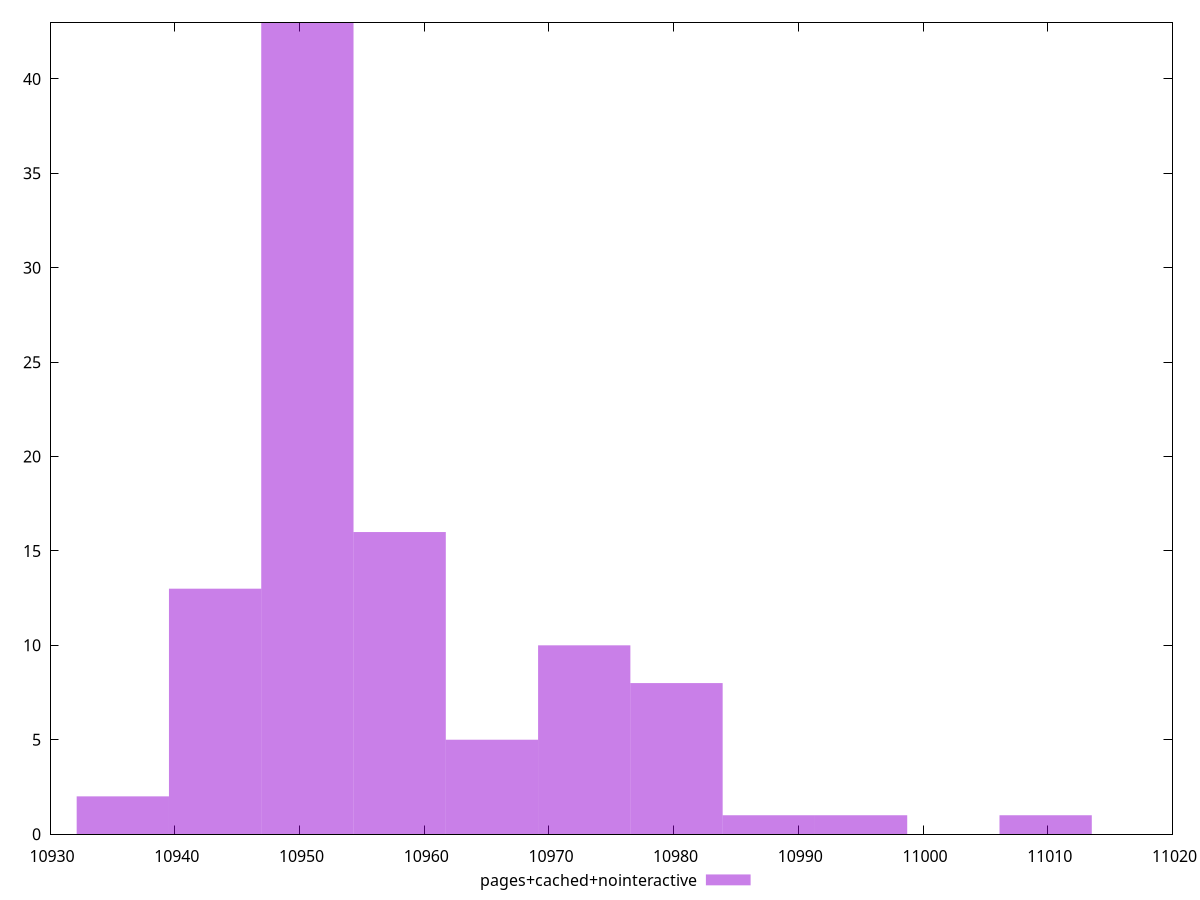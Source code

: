 $_pagesCachedNointeractive <<EOF
10980.23243645686 8
10950.636122611962 43
10995.030593379308 1
10972.833357995636 10
10958.035201073188 16
11009.828750301756 1
10943.237044150737 13
10965.434279534411 5
10935.837965689514 2
10987.631514918085 1
EOF
set key outside below
set terminal pngcairo
set output "report_00006_2020-11-02T20-21-41.718Z/metrics/pages+cached+nointeractive//raw_hist.png"
set yrange [0:43]
set boxwidth 7.399078461224299
set style fill transparent solid 0.5 noborder
plot $_pagesCachedNointeractive title "pages+cached+nointeractive" with boxes ,